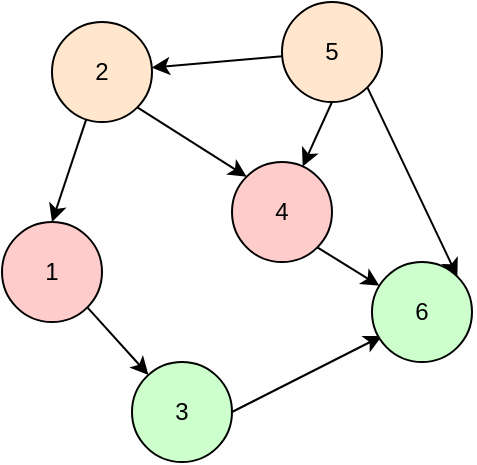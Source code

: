 <mxfile version="12.2.4" pages="1"><diagram id="GatSrfQGVgUXfXCsO2T5" name="Page-1"><mxGraphModel dx="629" dy="307" grid="1" gridSize="10" guides="1" tooltips="1" connect="1" arrows="1" fold="1" page="1" pageScale="1" pageWidth="850" pageHeight="1100" math="0" shadow="0"><root><mxCell id="0"/><mxCell id="1" parent="0"/><mxCell id="5" style="rounded=0;orthogonalLoop=1;jettySize=auto;html=1;entryX=0.5;entryY=0;entryDx=0;entryDy=0;" parent="1" source="2" target="3" edge="1"><mxGeometry relative="1" as="geometry"><mxPoint x="110" y="103" as="sourcePoint"/></mxGeometry></mxCell><mxCell id="12" style="edgeStyle=none;rounded=0;orthogonalLoop=1;jettySize=auto;html=1;exitX=1;exitY=1;exitDx=0;exitDy=0;entryX=0;entryY=0;entryDx=0;entryDy=0;" parent="1" source="2" target="7" edge="1"><mxGeometry relative="1" as="geometry"/></mxCell><mxCell id="2" value="2" style="ellipse;whiteSpace=wrap;html=1;fillColor=#FFE6CC;" parent="1" vertex="1"><mxGeometry x="60" y="60" width="50" height="50" as="geometry"/></mxCell><mxCell id="6" style="edgeStyle=none;rounded=0;orthogonalLoop=1;jettySize=auto;html=1;exitX=1;exitY=1;exitDx=0;exitDy=0;" parent="1" source="3" target="4" edge="1"><mxGeometry relative="1" as="geometry"/></mxCell><mxCell id="3" value="1" style="ellipse;whiteSpace=wrap;html=1;fillColor=#FFCCCC;" parent="1" vertex="1"><mxGeometry x="35" y="160" width="50" height="50" as="geometry"/></mxCell><mxCell id="15" style="edgeStyle=none;rounded=0;orthogonalLoop=1;jettySize=auto;html=1;exitX=1;exitY=0.5;exitDx=0;exitDy=0;entryX=0.1;entryY=0.74;entryDx=0;entryDy=0;entryPerimeter=0;" parent="1" source="4" target="8" edge="1"><mxGeometry relative="1" as="geometry"/></mxCell><mxCell id="4" value="3" style="ellipse;whiteSpace=wrap;html=1;fillColor=#CCFFCC;" parent="1" vertex="1"><mxGeometry x="100" y="230" width="50" height="50" as="geometry"/></mxCell><mxCell id="9" style="edgeStyle=none;rounded=0;orthogonalLoop=1;jettySize=auto;html=1;exitX=1;exitY=1;exitDx=0;exitDy=0;" parent="1" source="7" target="8" edge="1"><mxGeometry relative="1" as="geometry"/></mxCell><mxCell id="7" value="4" style="ellipse;whiteSpace=wrap;html=1;fillColor=#FFCCCC;" parent="1" vertex="1"><mxGeometry x="150" y="130" width="50" height="50" as="geometry"/></mxCell><mxCell id="8" value="6" style="ellipse;whiteSpace=wrap;html=1;fillColor=#CCFFCC;" parent="1" vertex="1"><mxGeometry x="220" y="180" width="50" height="50" as="geometry"/></mxCell><mxCell id="11" value="" style="edgeStyle=none;rounded=0;orthogonalLoop=1;jettySize=auto;html=1;" parent="1" source="10" target="2" edge="1"><mxGeometry relative="1" as="geometry"/></mxCell><mxCell id="13" style="edgeStyle=none;rounded=0;orthogonalLoop=1;jettySize=auto;html=1;exitX=0.5;exitY=1;exitDx=0;exitDy=0;" parent="1" source="10" target="7" edge="1"><mxGeometry relative="1" as="geometry"/></mxCell><mxCell id="14" style="edgeStyle=none;rounded=0;orthogonalLoop=1;jettySize=auto;html=1;exitX=1;exitY=1;exitDx=0;exitDy=0;entryX=1;entryY=0;entryDx=0;entryDy=0;" parent="1" source="10" target="8" edge="1"><mxGeometry relative="1" as="geometry"/></mxCell><mxCell id="10" value="5" style="ellipse;whiteSpace=wrap;html=1;fillColor=#FFE6CC;" parent="1" vertex="1"><mxGeometry x="175" y="50" width="50" height="50" as="geometry"/></mxCell></root></mxGraphModel></diagram></mxfile>